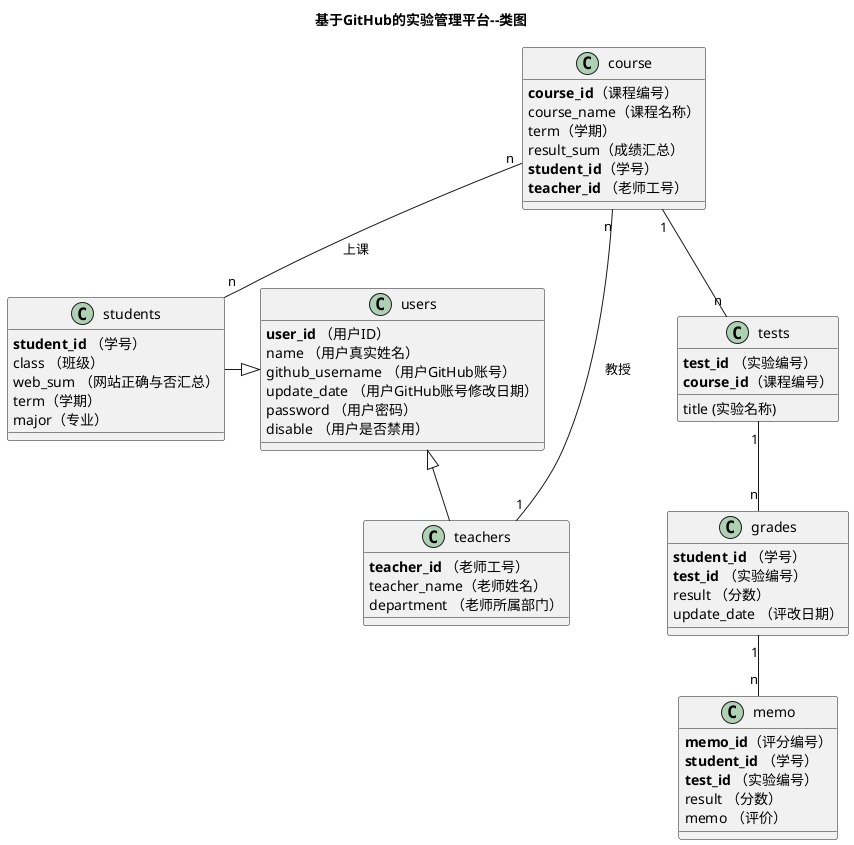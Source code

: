 @startuml
title 基于GitHub的实验管理平台--类图
class users {
    <b>user_id</b> （用户ID）
    name （用户真实姓名）
    github_username （用户GitHub账号）
    update_date （用户GitHub账号修改日期）
    password （用户密码）
    disable （用户是否禁用）
}
class teachers{
    <b>teacher_id</b> （老师工号）
    teacher_name（老师姓名）
    department （老师所属部门）
}
class students{
    <b>student_id</b> （学号）
    class （班级）
    web_sum （网站正确与否汇总）
    term（学期）
    major（专业）
}
students-|>users
users <|-- teachers
class grades {
    <b>student_id</b> （学号）
    <b>test_id</b> （实验编号）
    result （分数）
    update_date （评改日期）
}

class tests {
    <b>test_id</b> （实验编号）
    <b>course_id</b>（课程编号）
    title (实验名称)
}
class course{
    <b>course_id</b>（课程编号）
    course_name（课程名称）
    term（学期）
    result_sum（成绩汇总）
    <b>student_id</b>（学号）
   <b>teacher_id</b> （老师工号）
}
class memo{
    <b>memo_id</b>（评分编号）
    <b>student_id</b> （学号）
    <b>test_id</b> （实验编号）
    result （分数）
    memo （评价）
}
grades"1"--"n"memo
course "1" -- "n"  tests
tests "1" -- "n"  grades
course "n"--"n" students:上课
course "n"--"1"teachers:教授

@enduml